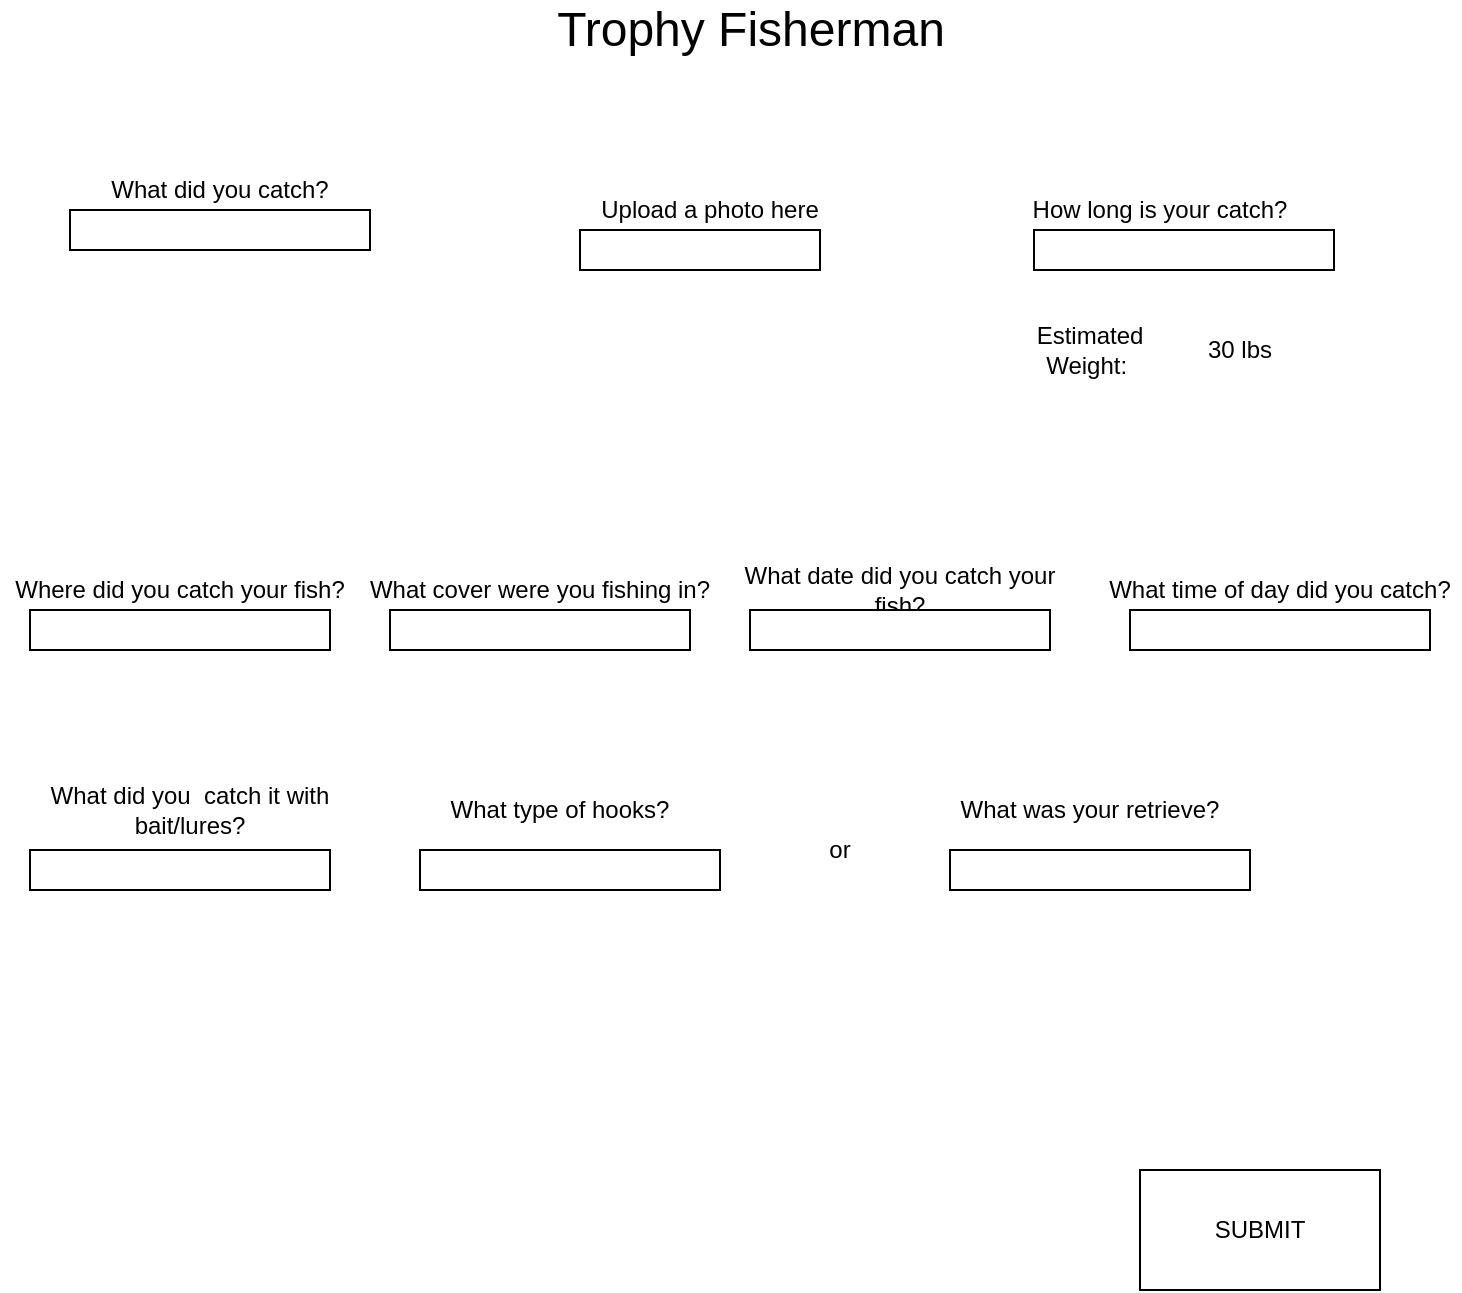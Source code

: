 <mxfile version="14.6.5" type="github">
  <diagram id="q_-OfJpVuc46Vi0m4wlO" name="Index Page">
    <mxGraphModel dx="1422" dy="762" grid="1" gridSize="10" guides="1" tooltips="1" connect="1" arrows="1" fold="1" page="1" pageScale="1" pageWidth="850" pageHeight="1100" math="0" shadow="0">
      <root>
        <mxCell id="0" />
        <mxCell id="1" parent="0" />
        <mxCell id="bHqAYAbNMkdiLEmuRsNj-1" value="&lt;font style=&quot;font-size: 24px&quot;&gt;Trophy Fisherman&lt;/font&gt;" style="text;html=1;strokeColor=none;fillColor=none;align=center;verticalAlign=middle;whiteSpace=wrap;rounded=0;" vertex="1" parent="1">
          <mxGeometry x="318" y="50" width="215" height="20" as="geometry" />
        </mxCell>
        <mxCell id="bHqAYAbNMkdiLEmuRsNj-2" value="What did you catch?" style="text;html=1;strokeColor=none;fillColor=none;align=center;verticalAlign=middle;whiteSpace=wrap;rounded=0;" vertex="1" parent="1">
          <mxGeometry x="70" y="130" width="180" height="20" as="geometry" />
        </mxCell>
        <mxCell id="bHqAYAbNMkdiLEmuRsNj-3" value="How long is your catch?" style="text;html=1;strokeColor=none;fillColor=none;align=center;verticalAlign=middle;whiteSpace=wrap;rounded=0;" vertex="1" parent="1">
          <mxGeometry x="540" y="140" width="180" height="20" as="geometry" />
        </mxCell>
        <mxCell id="bHqAYAbNMkdiLEmuRsNj-4" value="" style="rounded=0;whiteSpace=wrap;html=1;" vertex="1" parent="1">
          <mxGeometry x="85" y="150" width="150" height="20" as="geometry" />
        </mxCell>
        <mxCell id="bHqAYAbNMkdiLEmuRsNj-5" value="" style="rounded=0;whiteSpace=wrap;html=1;" vertex="1" parent="1">
          <mxGeometry x="567" y="160" width="150" height="20" as="geometry" />
        </mxCell>
        <mxCell id="bHqAYAbNMkdiLEmuRsNj-7" value="Upload a photo here" style="text;html=1;strokeColor=none;fillColor=none;align=center;verticalAlign=middle;whiteSpace=wrap;rounded=0;" vertex="1" parent="1">
          <mxGeometry x="310" y="140" width="190" height="20" as="geometry" />
        </mxCell>
        <mxCell id="bHqAYAbNMkdiLEmuRsNj-8" value="" style="rounded=0;whiteSpace=wrap;html=1;" vertex="1" parent="1">
          <mxGeometry x="340" y="160" width="120" height="20" as="geometry" />
        </mxCell>
        <mxCell id="bHqAYAbNMkdiLEmuRsNj-11" value="Where did you catch your fish?" style="text;html=1;strokeColor=none;fillColor=none;align=center;verticalAlign=middle;whiteSpace=wrap;rounded=0;" vertex="1" parent="1">
          <mxGeometry x="50" y="330" width="180" height="20" as="geometry" />
        </mxCell>
        <mxCell id="bHqAYAbNMkdiLEmuRsNj-12" value="" style="rounded=0;whiteSpace=wrap;html=1;" vertex="1" parent="1">
          <mxGeometry x="65" y="350" width="150" height="20" as="geometry" />
        </mxCell>
        <mxCell id="bHqAYAbNMkdiLEmuRsNj-13" value="Estimated Weight:&amp;nbsp;" style="text;html=1;strokeColor=none;fillColor=none;align=center;verticalAlign=middle;whiteSpace=wrap;rounded=0;" vertex="1" parent="1">
          <mxGeometry x="550" y="210" width="90" height="20" as="geometry" />
        </mxCell>
        <mxCell id="bHqAYAbNMkdiLEmuRsNj-14" value="30 lbs" style="text;html=1;strokeColor=none;fillColor=none;align=center;verticalAlign=middle;whiteSpace=wrap;rounded=0;" vertex="1" parent="1">
          <mxGeometry x="650" y="210" width="40" height="20" as="geometry" />
        </mxCell>
        <mxCell id="bHqAYAbNMkdiLEmuRsNj-15" value="What cover were you fishing in?" style="text;html=1;strokeColor=none;fillColor=none;align=center;verticalAlign=middle;whiteSpace=wrap;rounded=0;" vertex="1" parent="1">
          <mxGeometry x="230" y="330" width="180" height="20" as="geometry" />
        </mxCell>
        <mxCell id="bHqAYAbNMkdiLEmuRsNj-16" value="" style="rounded=0;whiteSpace=wrap;html=1;" vertex="1" parent="1">
          <mxGeometry x="245" y="350" width="150" height="20" as="geometry" />
        </mxCell>
        <mxCell id="bHqAYAbNMkdiLEmuRsNj-17" value="What date did you catch your fish?" style="text;html=1;strokeColor=none;fillColor=none;align=center;verticalAlign=middle;whiteSpace=wrap;rounded=0;" vertex="1" parent="1">
          <mxGeometry x="410" y="330" width="180" height="20" as="geometry" />
        </mxCell>
        <mxCell id="bHqAYAbNMkdiLEmuRsNj-18" value="" style="rounded=0;whiteSpace=wrap;html=1;" vertex="1" parent="1">
          <mxGeometry x="425" y="350" width="150" height="20" as="geometry" />
        </mxCell>
        <mxCell id="bHqAYAbNMkdiLEmuRsNj-19" value="What time of day did you catch?" style="text;html=1;strokeColor=none;fillColor=none;align=center;verticalAlign=middle;whiteSpace=wrap;rounded=0;" vertex="1" parent="1">
          <mxGeometry x="600" y="330" width="180" height="20" as="geometry" />
        </mxCell>
        <mxCell id="bHqAYAbNMkdiLEmuRsNj-20" value="" style="rounded=0;whiteSpace=wrap;html=1;" vertex="1" parent="1">
          <mxGeometry x="615" y="350" width="150" height="20" as="geometry" />
        </mxCell>
        <mxCell id="bHqAYAbNMkdiLEmuRsNj-21" value="What did you&amp;nbsp; catch it with bait/lures?" style="text;html=1;strokeColor=none;fillColor=none;align=center;verticalAlign=middle;whiteSpace=wrap;rounded=0;" vertex="1" parent="1">
          <mxGeometry x="50" y="440" width="190" height="20" as="geometry" />
        </mxCell>
        <mxCell id="bHqAYAbNMkdiLEmuRsNj-22" value="" style="rounded=0;whiteSpace=wrap;html=1;" vertex="1" parent="1">
          <mxGeometry x="65" y="470" width="150" height="20" as="geometry" />
        </mxCell>
        <mxCell id="bHqAYAbNMkdiLEmuRsNj-23" value="What type of hooks?" style="text;html=1;strokeColor=none;fillColor=none;align=center;verticalAlign=middle;whiteSpace=wrap;rounded=0;" vertex="1" parent="1">
          <mxGeometry x="240" y="440" width="180" height="20" as="geometry" />
        </mxCell>
        <mxCell id="bHqAYAbNMkdiLEmuRsNj-24" value="" style="rounded=0;whiteSpace=wrap;html=1;" vertex="1" parent="1">
          <mxGeometry x="260" y="470" width="150" height="20" as="geometry" />
        </mxCell>
        <mxCell id="bHqAYAbNMkdiLEmuRsNj-25" value="What was your retrieve?" style="text;html=1;strokeColor=none;fillColor=none;align=center;verticalAlign=middle;whiteSpace=wrap;rounded=0;" vertex="1" parent="1">
          <mxGeometry x="505" y="440" width="180" height="20" as="geometry" />
        </mxCell>
        <mxCell id="bHqAYAbNMkdiLEmuRsNj-26" value="" style="rounded=0;whiteSpace=wrap;html=1;" vertex="1" parent="1">
          <mxGeometry x="525" y="470" width="150" height="20" as="geometry" />
        </mxCell>
        <mxCell id="bHqAYAbNMkdiLEmuRsNj-28" value="or" style="text;html=1;strokeColor=none;fillColor=none;align=center;verticalAlign=middle;whiteSpace=wrap;rounded=0;" vertex="1" parent="1">
          <mxGeometry x="450" y="460" width="40" height="20" as="geometry" />
        </mxCell>
        <mxCell id="bHqAYAbNMkdiLEmuRsNj-29" value="SUBMIT" style="rounded=0;whiteSpace=wrap;html=1;" vertex="1" parent="1">
          <mxGeometry x="620" y="630" width="120" height="60" as="geometry" />
        </mxCell>
      </root>
    </mxGraphModel>
  </diagram>
</mxfile>
